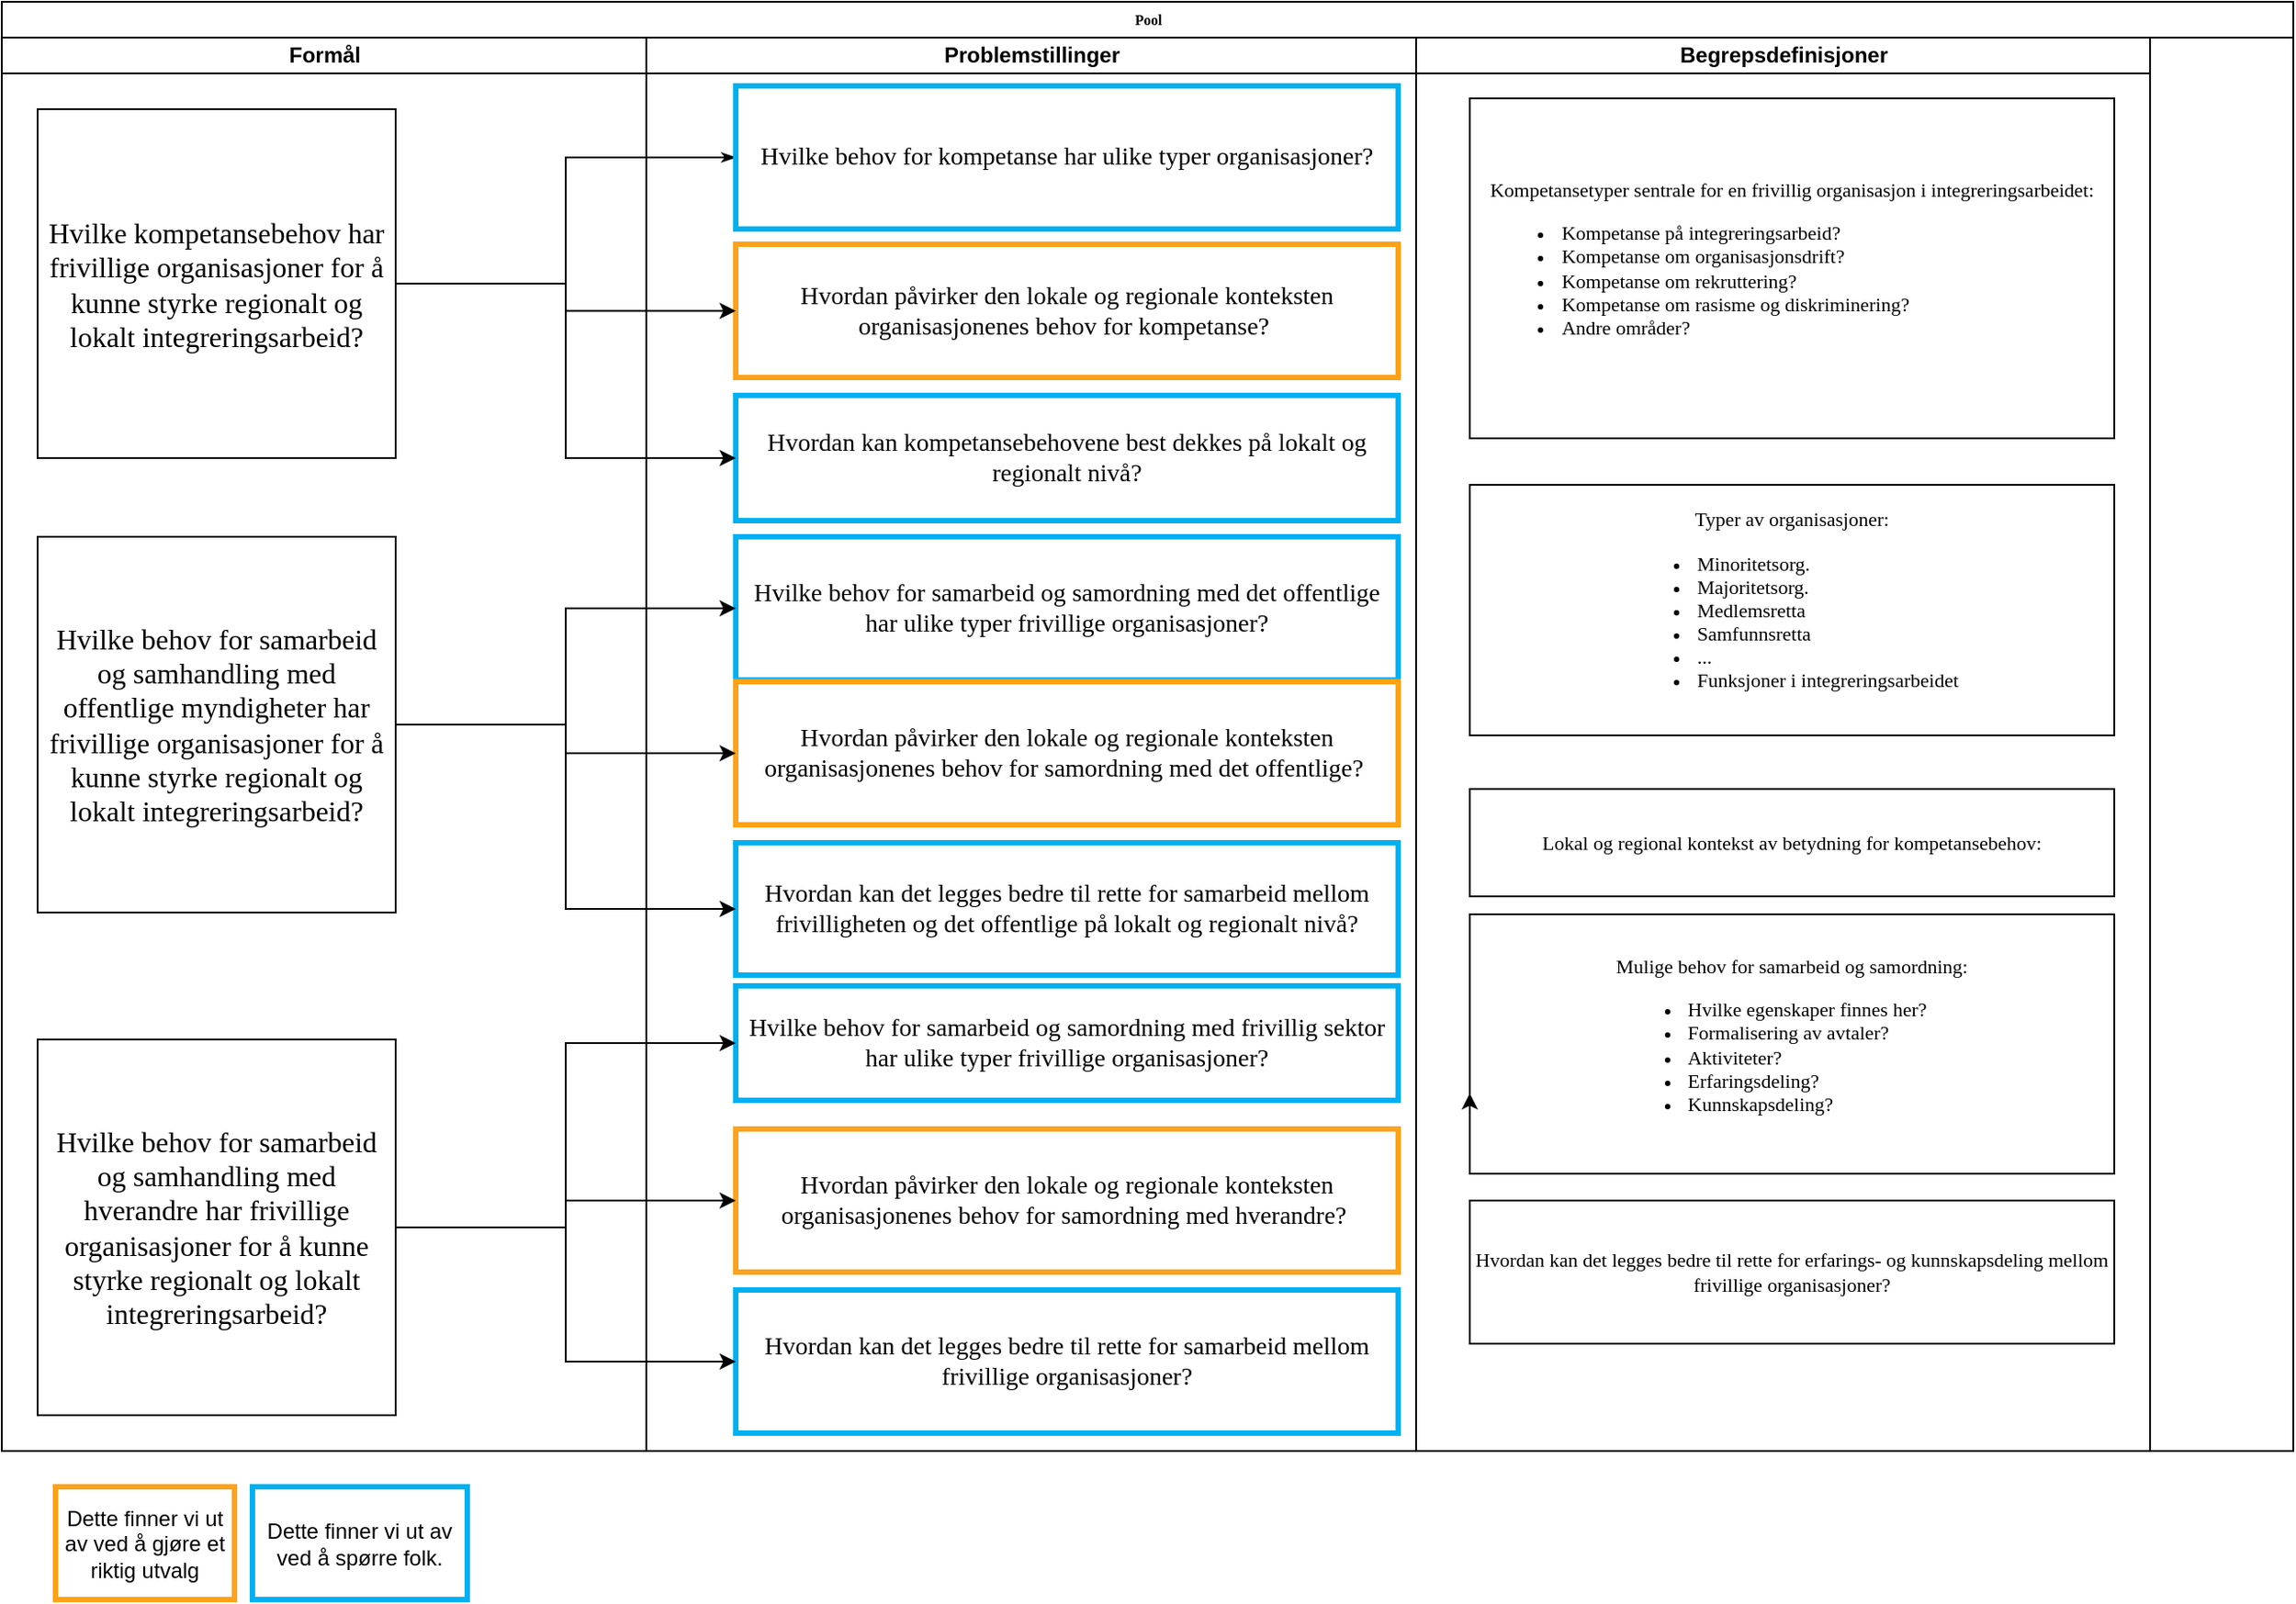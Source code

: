 <mxfile version="17.1.0" type="github">
  <diagram name="Page-1" id="74e2e168-ea6b-b213-b513-2b3c1d86103e">
    <mxGraphModel dx="2062" dy="1122" grid="1" gridSize="10" guides="1" tooltips="1" connect="1" arrows="1" fold="1" page="1" pageScale="1" pageWidth="1169" pageHeight="827" background="none" math="0" shadow="0">
      <root>
        <mxCell id="0" />
        <mxCell id="1" parent="0" />
        <mxCell id="77e6c97f196da883-1" value="Pool" style="swimlane;html=1;childLayout=stackLayout;startSize=20;rounded=0;shadow=0;labelBackgroundColor=none;strokeWidth=1;fontFamily=Verdana;fontSize=8;align=center;" parent="1" vertex="1">
          <mxGeometry x="20" y="10" width="1280" height="810" as="geometry" />
        </mxCell>
        <mxCell id="77e6c97f196da883-2" value="Formål" style="swimlane;html=1;startSize=20;rounded=0;" parent="77e6c97f196da883-1" vertex="1">
          <mxGeometry y="20" width="360" height="790" as="geometry" />
        </mxCell>
        <mxCell id="77e6c97f196da883-8" value="Hvilke kompetansebehov har frivillige organisasjoner for å kunne styrke regionalt og lokalt integreringsarbeid?" style="rounded=0;whiteSpace=wrap;html=1;shadow=0;labelBackgroundColor=none;strokeWidth=1;fontFamily=Verdana;fontSize=16;align=center;" parent="77e6c97f196da883-2" vertex="1">
          <mxGeometry x="20" y="40" width="200" height="195" as="geometry" />
        </mxCell>
        <mxCell id="3UpCS2SwMKkb_BXAR1L--38" value="Hvilke behov for samarbeid og samhandling med offentlige myndigheter har frivillige organisasjoner for å kunne styrke regionalt og lokalt integreringsarbeid?" style="rounded=0;whiteSpace=wrap;html=1;shadow=0;labelBackgroundColor=none;strokeWidth=1;fontFamily=Verdana;fontSize=16;align=center;" parent="77e6c97f196da883-2" vertex="1">
          <mxGeometry x="20" y="279" width="200" height="210" as="geometry" />
        </mxCell>
        <mxCell id="3UpCS2SwMKkb_BXAR1L--39" value="Hvilke behov for samarbeid og samhandling med hverandre har frivillige organisasjoner for å kunne styrke regionalt og lokalt integreringsarbeid?" style="rounded=0;whiteSpace=wrap;html=1;shadow=0;labelBackgroundColor=none;strokeWidth=1;fontFamily=Verdana;fontSize=16;align=center;" parent="77e6c97f196da883-2" vertex="1">
          <mxGeometry x="20" y="560" width="200" height="210" as="geometry" />
        </mxCell>
        <mxCell id="77e6c97f196da883-26" style="edgeStyle=orthogonalEdgeStyle;rounded=0;html=1;labelBackgroundColor=none;startArrow=none;startFill=0;startSize=5;endArrow=classicThin;endFill=1;endSize=5;jettySize=auto;orthogonalLoop=1;strokeWidth=1;fontFamily=Verdana;fontSize=8;" parent="77e6c97f196da883-1" source="77e6c97f196da883-8" target="77e6c97f196da883-11" edge="1">
          <mxGeometry relative="1" as="geometry" />
        </mxCell>
        <mxCell id="77e6c97f196da883-3" value="Problemstillinger" style="swimlane;html=1;startSize=20;rounded=0;" parent="77e6c97f196da883-1" vertex="1">
          <mxGeometry x="360" y="20" width="430" height="790" as="geometry" />
        </mxCell>
        <mxCell id="77e6c97f196da883-11" value="Hvilke behov for kompetanse har ulike typer organisasjoner?" style="rounded=0;whiteSpace=wrap;html=1;shadow=0;labelBackgroundColor=none;strokeWidth=3;fontFamily=Verdana;fontSize=14;align=center;strokeColor=#00B0F0;" parent="77e6c97f196da883-3" vertex="1">
          <mxGeometry x="50" y="27" width="370" height="80" as="geometry" />
        </mxCell>
        <mxCell id="77e6c97f196da883-9" value="Hvordan påvirker den lokale og regionale konteksten organisasjonenes behov for kompetanse?&amp;nbsp;" style="rounded=0;whiteSpace=wrap;html=1;shadow=0;labelBackgroundColor=none;strokeWidth=3;fontFamily=Verdana;fontSize=14;align=center;strokeColor=#FFA219;" parent="77e6c97f196da883-3" vertex="1">
          <mxGeometry x="50" y="115.5" width="370" height="74.5" as="geometry" />
        </mxCell>
        <mxCell id="3UpCS2SwMKkb_BXAR1L--2" value="Hvordan kan kompetansebehovene best dekkes på lokalt og regionalt nivå?" style="rounded=0;whiteSpace=wrap;html=1;shadow=0;labelBackgroundColor=none;strokeWidth=3;fontFamily=Verdana;fontSize=14;align=center;strokeColor=#00B0F0;" parent="77e6c97f196da883-3" vertex="1">
          <mxGeometry x="50" y="200" width="370" height="70" as="geometry" />
        </mxCell>
        <mxCell id="3UpCS2SwMKkb_BXAR1L--1" value="Hvilke behov for samarbeid og samordning med det offentlige har ulike typer frivillige organisasjoner?" style="rounded=0;whiteSpace=wrap;html=1;shadow=0;labelBackgroundColor=none;strokeWidth=3;fontFamily=Verdana;fontSize=14;align=center;strokeColor=#00B0F0;" parent="77e6c97f196da883-3" vertex="1">
          <mxGeometry x="50" y="279" width="370" height="80" as="geometry" />
        </mxCell>
        <mxCell id="3UpCS2SwMKkb_BXAR1L--5" value="Hvordan kan det legges bedre til rette for samarbeid mellom frivilligheten og det offentlige på lokalt og regionalt nivå?" style="rounded=0;whiteSpace=wrap;html=1;shadow=0;labelBackgroundColor=none;strokeWidth=3;fontFamily=Verdana;fontSize=14;align=center;strokeColor=#00B0F0;" parent="77e6c97f196da883-3" vertex="1">
          <mxGeometry x="50" y="450" width="370" height="74" as="geometry" />
        </mxCell>
        <mxCell id="3UpCS2SwMKkb_BXAR1L--4" value="Hvordan kan det legges bedre til rette for samarbeid mellom frivillige organisasjoner?" style="rounded=0;whiteSpace=wrap;html=1;shadow=0;labelBackgroundColor=none;strokeWidth=3;fontFamily=Verdana;fontSize=14;align=center;strokeColor=#00B0F0;" parent="77e6c97f196da883-3" vertex="1">
          <mxGeometry x="50" y="700" width="370" height="80" as="geometry" />
        </mxCell>
        <mxCell id="3UpCS2SwMKkb_BXAR1L--3" value="Hvilke behov for samarbeid og samordning med frivillig sektor har ulike typer frivillige organisasjoner?" style="rounded=0;whiteSpace=wrap;html=1;shadow=0;labelBackgroundColor=none;strokeWidth=3;fontFamily=Verdana;fontSize=14;align=center;strokeColor=#00B0F0;" parent="77e6c97f196da883-3" vertex="1">
          <mxGeometry x="50" y="530" width="370" height="64" as="geometry" />
        </mxCell>
        <mxCell id="8K-ZBV0Ou6tTjNgTG0HX-11" value="Hvordan påvirker den lokale og regionale konteksten organisasjonenes behov for samordning med det offentlige?&amp;nbsp;" style="rounded=0;whiteSpace=wrap;html=1;shadow=0;labelBackgroundColor=none;strokeWidth=3;fontFamily=Verdana;fontSize=14;align=center;strokeColor=#FFA219;" parent="77e6c97f196da883-3" vertex="1">
          <mxGeometry x="50" y="360" width="370" height="80" as="geometry" />
        </mxCell>
        <mxCell id="8K-ZBV0Ou6tTjNgTG0HX-12" value="Hvordan påvirker den lokale og regionale konteksten organisasjonenes behov for samordning med hverandre?&amp;nbsp;" style="rounded=0;whiteSpace=wrap;html=1;shadow=0;labelBackgroundColor=none;strokeWidth=3;fontFamily=Verdana;fontSize=14;align=center;strokeColor=#FFA219;" parent="77e6c97f196da883-3" vertex="1">
          <mxGeometry x="50" y="610" width="370" height="80" as="geometry" />
        </mxCell>
        <mxCell id="77e6c97f196da883-5" value="Begrepsdefinisjoner" style="swimlane;html=1;startSize=20;rounded=0;" parent="77e6c97f196da883-1" vertex="1">
          <mxGeometry x="790" y="20" width="410" height="790" as="geometry" />
        </mxCell>
        <mxCell id="3UpCS2SwMKkb_BXAR1L--53" value="Hvordan kan det legges bedre til rette for erfarings- og kunnskapsdeling mellom frivillige organisasjoner?" style="rounded=0;whiteSpace=wrap;html=1;shadow=0;labelBackgroundColor=none;strokeWidth=1;fontFamily=Verdana;fontSize=11;align=center;" parent="77e6c97f196da883-5" vertex="1">
          <mxGeometry x="30" y="650" width="360" height="80" as="geometry" />
        </mxCell>
        <mxCell id="77e6c97f196da883-12" value="Kompetansetyper sentrale for en frivillig organisasjon i integreringsarbeidet:&lt;br&gt;&lt;div&gt;&lt;ul&gt;&lt;li style=&quot;text-align: left&quot;&gt;Kompetanse på integreringsarbeid?&lt;/li&gt;&lt;li style=&quot;text-align: left&quot;&gt;Kompetanse om organisasjonsdrift?&lt;/li&gt;&lt;li style=&quot;text-align: left&quot;&gt;Kompetanse om rekruttering?&lt;/li&gt;&lt;li style=&quot;text-align: left&quot;&gt;Kompetanse om rasisme og diskriminering?&lt;/li&gt;&lt;li style=&quot;text-align: left&quot;&gt;Andre områder?&lt;/li&gt;&lt;/ul&gt;&lt;/div&gt;" style="rounded=0;whiteSpace=wrap;html=1;shadow=0;labelBackgroundColor=none;strokeWidth=1;fontFamily=Verdana;fontSize=11;align=center;" parent="77e6c97f196da883-5" vertex="1">
          <mxGeometry x="30" y="34" width="360" height="190" as="geometry" />
        </mxCell>
        <mxCell id="3UpCS2SwMKkb_BXAR1L--45" value="Typer av organisasjoner:&lt;br&gt;&lt;ul&gt;&lt;li style=&quot;text-align: left&quot;&gt;Minoritetsorg.&lt;/li&gt;&lt;li style=&quot;text-align: left&quot;&gt;Majoritetsorg.&lt;/li&gt;&lt;li style=&quot;text-align: left&quot;&gt;Medlemsretta&lt;/li&gt;&lt;li style=&quot;text-align: left&quot;&gt;Samfunnsretta&lt;/li&gt;&lt;li style=&quot;text-align: left&quot;&gt;...&lt;/li&gt;&lt;li style=&quot;text-align: left&quot;&gt;Funksjoner i integreringsarbeidet&lt;/li&gt;&lt;/ul&gt;" style="rounded=0;whiteSpace=wrap;html=1;shadow=0;labelBackgroundColor=none;strokeWidth=1;fontFamily=Verdana;fontSize=11;align=center;" parent="77e6c97f196da883-5" vertex="1">
          <mxGeometry x="30" y="250" width="360" height="140" as="geometry" />
        </mxCell>
        <mxCell id="3UpCS2SwMKkb_BXAR1L--55" value="Lokal og regional kontekst av betydning for kompetansebehov:" style="whiteSpace=wrap;html=1;fontSize=11;fontFamily=Verdana;rounded=0;shadow=0;labelBackgroundColor=none;strokeWidth=1;" parent="77e6c97f196da883-5" vertex="1">
          <mxGeometry x="30" y="420" width="360" height="60" as="geometry" />
        </mxCell>
        <mxCell id="3UpCS2SwMKkb_BXAR1L--49" value="Mulige behov for samarbeid og samordning:&lt;br&gt;&lt;ul&gt;&lt;li style=&quot;text-align: left&quot;&gt;Hvilke egenskaper finnes her?&lt;/li&gt;&lt;li style=&quot;text-align: left&quot;&gt;Formalisering av avtaler?&lt;/li&gt;&lt;li style=&quot;text-align: left&quot;&gt;Aktiviteter?&lt;/li&gt;&lt;li style=&quot;text-align: left&quot;&gt;Erfaringsdeling?&lt;/li&gt;&lt;li style=&quot;text-align: left&quot;&gt;Kunnskapsdeling?&lt;/li&gt;&lt;/ul&gt;" style="whiteSpace=wrap;html=1;fontSize=11;fontFamily=Verdana;rounded=0;shadow=0;labelBackgroundColor=none;strokeWidth=1;" parent="77e6c97f196da883-5" vertex="1">
          <mxGeometry x="30" y="490" width="360" height="145" as="geometry" />
        </mxCell>
        <mxCell id="W_hfpdAZFgAZc2KTZHxR-1" style="edgeStyle=orthogonalEdgeStyle;rounded=0;orthogonalLoop=1;jettySize=auto;html=1;exitX=0;exitY=0.75;exitDx=0;exitDy=0;entryX=0;entryY=0.69;entryDx=0;entryDy=0;entryPerimeter=0;fontSize=14;" edge="1" parent="77e6c97f196da883-5" source="3UpCS2SwMKkb_BXAR1L--49" target="3UpCS2SwMKkb_BXAR1L--49">
          <mxGeometry relative="1" as="geometry" />
        </mxCell>
        <mxCell id="3UpCS2SwMKkb_BXAR1L--7" style="edgeStyle=orthogonalEdgeStyle;rounded=0;orthogonalLoop=1;jettySize=auto;html=1;fontSize=16;" parent="77e6c97f196da883-1" source="77e6c97f196da883-8" target="77e6c97f196da883-9" edge="1">
          <mxGeometry relative="1" as="geometry" />
        </mxCell>
        <mxCell id="3UpCS2SwMKkb_BXAR1L--12" style="edgeStyle=orthogonalEdgeStyle;rounded=0;orthogonalLoop=1;jettySize=auto;html=1;fontSize=9;" parent="77e6c97f196da883-1" source="77e6c97f196da883-8" target="3UpCS2SwMKkb_BXAR1L--2" edge="1">
          <mxGeometry relative="1" as="geometry" />
        </mxCell>
        <mxCell id="3UpCS2SwMKkb_BXAR1L--40" style="edgeStyle=orthogonalEdgeStyle;rounded=0;orthogonalLoop=1;jettySize=auto;html=1;fontSize=11;" parent="77e6c97f196da883-1" source="3UpCS2SwMKkb_BXAR1L--38" target="3UpCS2SwMKkb_BXAR1L--1" edge="1">
          <mxGeometry relative="1" as="geometry" />
        </mxCell>
        <mxCell id="3UpCS2SwMKkb_BXAR1L--41" style="edgeStyle=orthogonalEdgeStyle;rounded=0;orthogonalLoop=1;jettySize=auto;html=1;fontSize=11;" parent="77e6c97f196da883-1" source="3UpCS2SwMKkb_BXAR1L--38" target="3UpCS2SwMKkb_BXAR1L--5" edge="1">
          <mxGeometry relative="1" as="geometry" />
        </mxCell>
        <mxCell id="3UpCS2SwMKkb_BXAR1L--42" style="edgeStyle=orthogonalEdgeStyle;rounded=0;orthogonalLoop=1;jettySize=auto;html=1;entryX=0;entryY=0.5;entryDx=0;entryDy=0;fontSize=11;" parent="77e6c97f196da883-1" source="3UpCS2SwMKkb_BXAR1L--39" target="3UpCS2SwMKkb_BXAR1L--3" edge="1">
          <mxGeometry relative="1" as="geometry" />
        </mxCell>
        <mxCell id="3UpCS2SwMKkb_BXAR1L--43" style="edgeStyle=orthogonalEdgeStyle;rounded=0;orthogonalLoop=1;jettySize=auto;html=1;fontSize=11;" parent="77e6c97f196da883-1" source="3UpCS2SwMKkb_BXAR1L--39" target="3UpCS2SwMKkb_BXAR1L--4" edge="1">
          <mxGeometry relative="1" as="geometry" />
        </mxCell>
        <mxCell id="W_hfpdAZFgAZc2KTZHxR-2" style="edgeStyle=orthogonalEdgeStyle;rounded=0;orthogonalLoop=1;jettySize=auto;html=1;entryX=0;entryY=0.5;entryDx=0;entryDy=0;fontSize=14;" edge="1" parent="77e6c97f196da883-1" source="3UpCS2SwMKkb_BXAR1L--38" target="8K-ZBV0Ou6tTjNgTG0HX-11">
          <mxGeometry relative="1" as="geometry" />
        </mxCell>
        <mxCell id="W_hfpdAZFgAZc2KTZHxR-3" style="edgeStyle=orthogonalEdgeStyle;rounded=0;orthogonalLoop=1;jettySize=auto;html=1;fontSize=14;" edge="1" parent="77e6c97f196da883-1" source="3UpCS2SwMKkb_BXAR1L--39" target="8K-ZBV0Ou6tTjNgTG0HX-12">
          <mxGeometry relative="1" as="geometry" />
        </mxCell>
        <mxCell id="8K-ZBV0Ou6tTjNgTG0HX-9" value="Dette finner vi ut av ved å gjøre et riktig utvalg" style="rounded=0;whiteSpace=wrap;html=1;strokeColor=#FFA219;strokeWidth=3;" parent="1" vertex="1">
          <mxGeometry x="50" y="840" width="100" height="63" as="geometry" />
        </mxCell>
        <mxCell id="8K-ZBV0Ou6tTjNgTG0HX-10" value="Dette finner vi ut av ved å spørre folk." style="rounded=0;whiteSpace=wrap;html=1;strokeColor=#00B0F0;strokeWidth=3;" parent="1" vertex="1">
          <mxGeometry x="160" y="840" width="120" height="63" as="geometry" />
        </mxCell>
      </root>
    </mxGraphModel>
  </diagram>
</mxfile>
